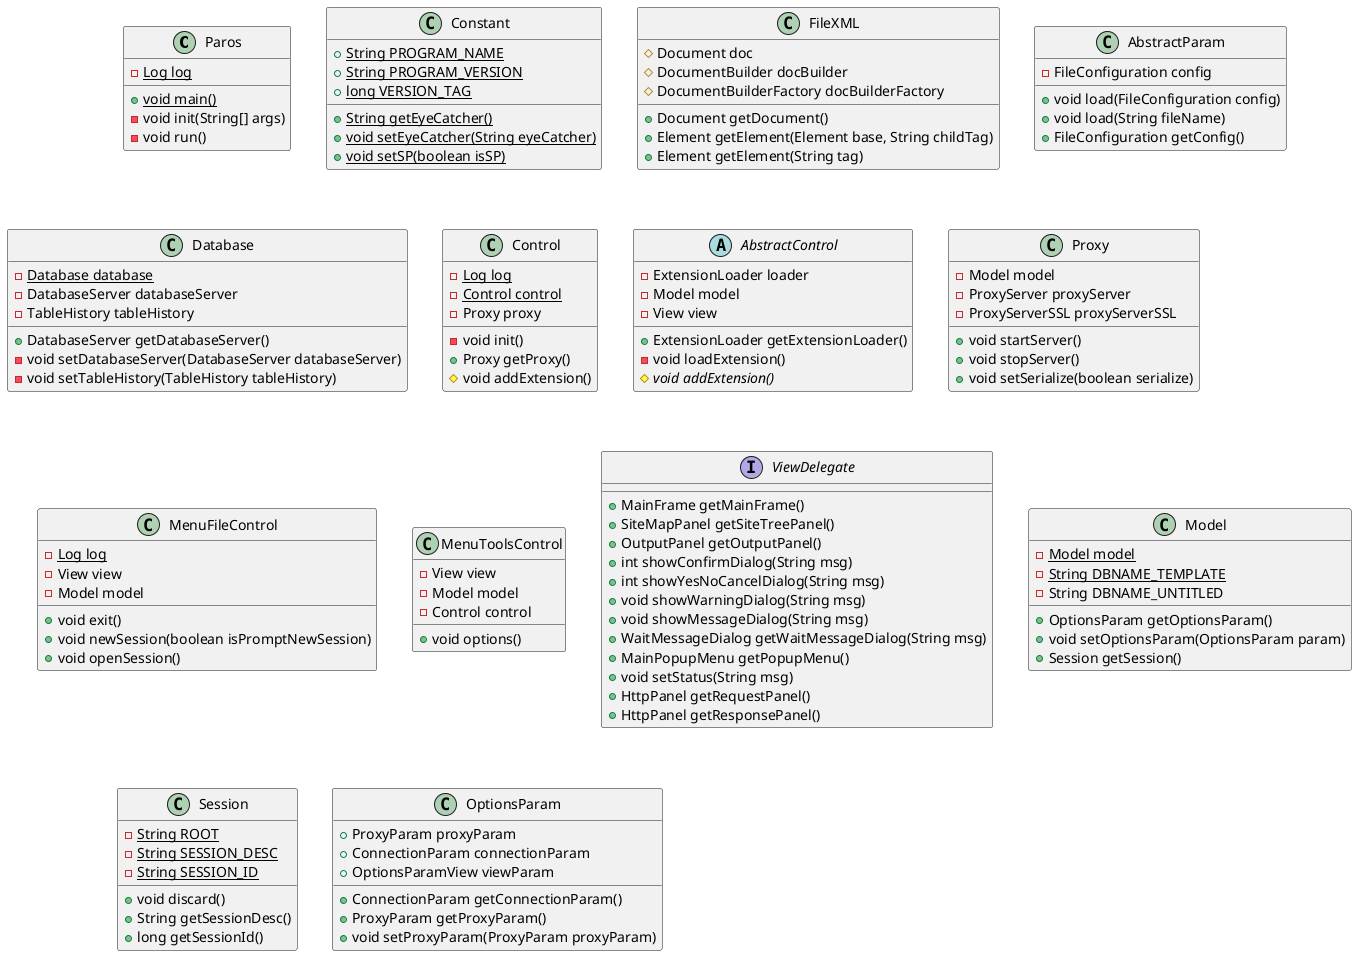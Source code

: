 @startuml Paros
class Paros {
    - {static} Log log
    + {static} void main()
    - void init(String[] args)
    - void run()
}


class Constant {
    + {static} String PROGRAM_NAME
    + {static} String PROGRAM_VERSION
    + {static} long VERSION_TAG

    + {static} String getEyeCatcher()
    + {static} void setEyeCatcher(String eyeCatcher)
    + {static} void setSP(boolean isSP) 
}

class FileXML {
    # Document doc
    # DocumentBuilder docBuilder
    # DocumentBuilderFactory docBuilderFactory

    + Document getDocument()
    + Element getElement(Element base, String childTag)
    + Element getElement(String tag)
}

class AbstractParam {
    - FileConfiguration config

    + void load(FileConfiguration config)
    + void load(String fileName)
    + FileConfiguration getConfig()
}

class Database {
    - {static} Database database
	- DatabaseServer databaseServer
	- TableHistory tableHistory

	+ DatabaseServer getDatabaseServer()
    - void setDatabaseServer(DatabaseServer databaseServer)
    - void setTableHistory(TableHistory tableHistory)
}

class Control {
    - {static} Log log
    - {static} Control control
    - Proxy proxy

    - void init()
    + Proxy getProxy()
    # void addExtension()
}

abstract class AbstractControl {
    - ExtensionLoader loader
    - Model model
    - View view

    + ExtensionLoader getExtensionLoader()
    - void loadExtension()
    # {abstract} void addExtension()
}

class Proxy {
    - Model model
	- ProxyServer proxyServer
	- ProxyServerSSL proxyServerSSL

    + void startServer()
    + void stopServer() 
    + void setSerialize(boolean serialize)
}

class MenuFileControl {
    - {static} Log log 
    - View view
    - Model model

    + void exit() 
    + void newSession(boolean isPromptNewSession)
    + void openSession()
}

class MenuToolsControl {
    - View view
	- Model model
	- Control control

    + void options()
}

interface ViewDelegate {
    + MainFrame getMainFrame()    
    + SiteMapPanel getSiteTreePanel()    
    + OutputPanel getOutputPanel()    
    + int showConfirmDialog(String msg)
    + int showYesNoCancelDialog(String msg)    
    + void showWarningDialog(String msg)    
    + void showMessageDialog(String msg)    
    + WaitMessageDialog getWaitMessageDialog(String msg)    
    + MainPopupMenu getPopupMenu()    
    + void setStatus(String msg)    
    + HttpPanel getRequestPanel()    
    + HttpPanel getResponsePanel()
}

class Model {
    - {static} Model model
    - {static} String DBNAME_TEMPLATE
    - String DBNAME_UNTITLED

    + OptionsParam getOptionsParam()
    + void setOptionsParam(OptionsParam param)
    + Session getSession()
}

class Session {
    - {static} String ROOT
	- {static} String SESSION_DESC
	- {static} String SESSION_ID

    + void discard()
    + String getSessionDesc()
	+ long getSessionId()
}

class OptionsParam {
	+ ProxyParam proxyParam
	+ ConnectionParam connectionParam
	+ OptionsParamView viewParam

    + ConnectionParam getConnectionParam()
	+ ProxyParam getProxyParam()
	+ void setProxyParam(ProxyParam proxyParam)
}
@enduml